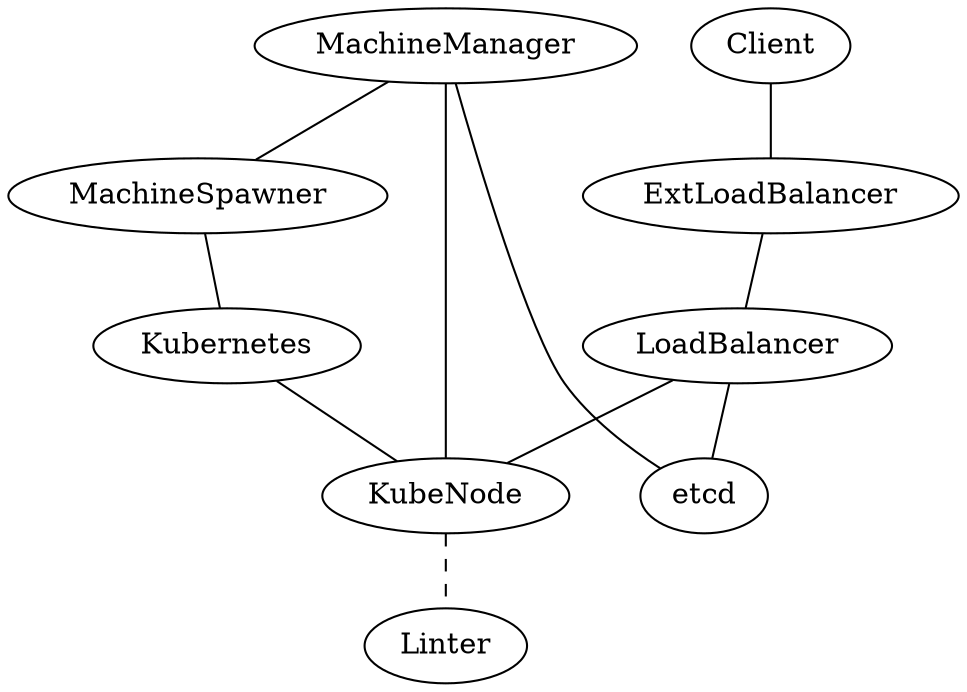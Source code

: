 // dot -Kfdp architecture.dot -Tsvg > architecture.svg

graph {
    Client -- ExtLoadBalancer;
    ExtLoadBalancer -- LoadBalancer;
    LoadBalancer -- etcd;
    LoadBalancer -- KubeNode;

    MachineManager -- etcd;
    MachineManager -- KubeNode;

    Kubernetes -- KubeNode;
    KubeNode -- Linter [style="dashed"];

    MachineManager -- MachineSpawner;
    MachineSpawner -- Kubernetes;
}